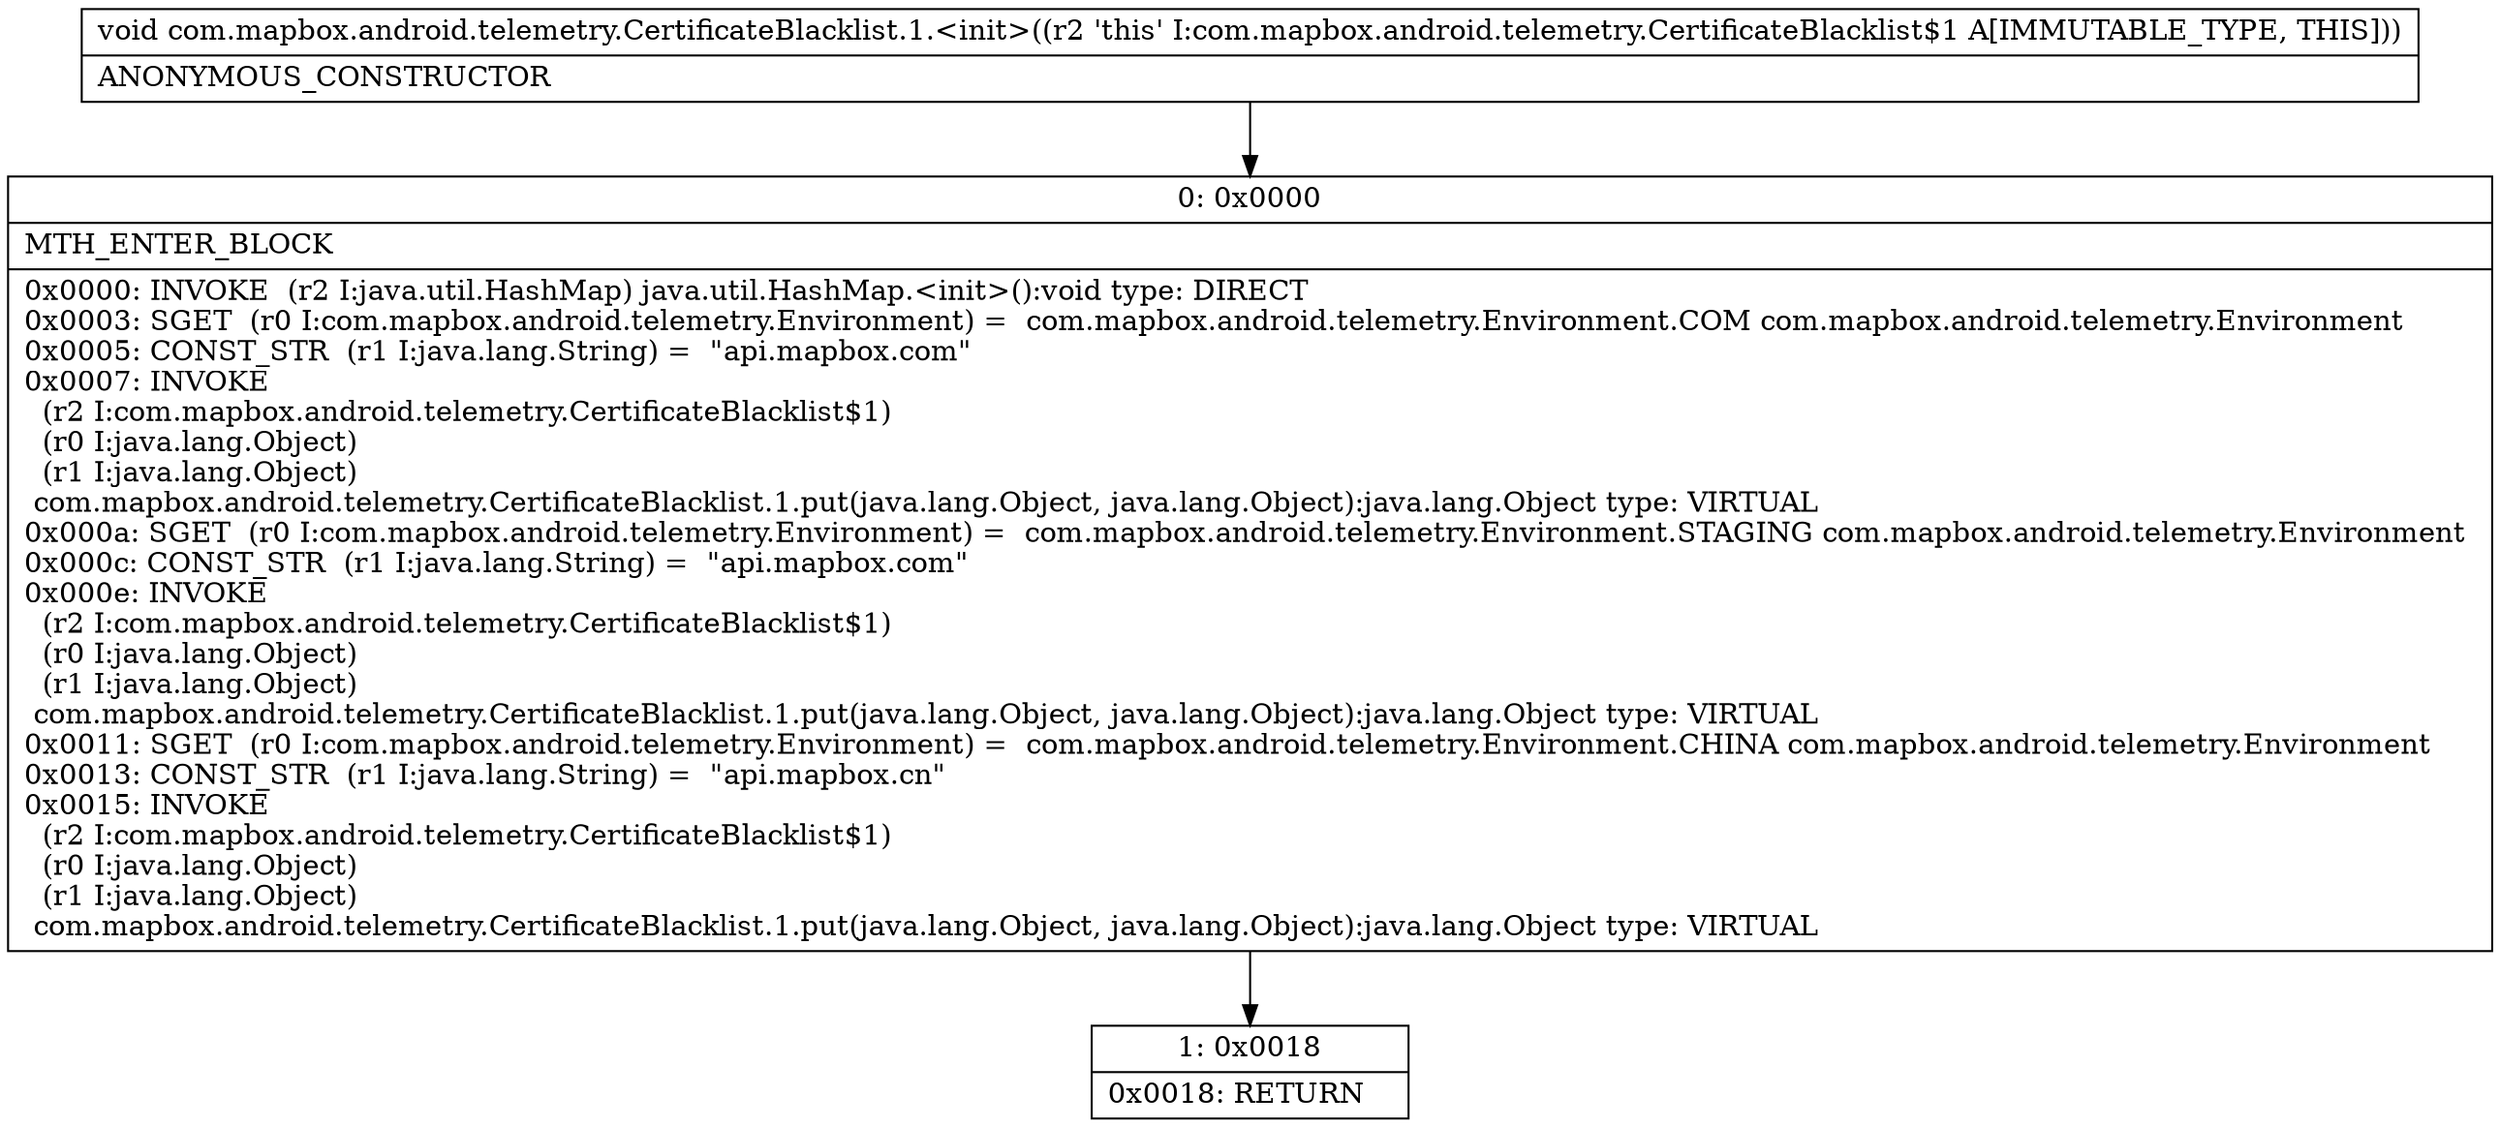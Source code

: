 digraph "CFG forcom.mapbox.android.telemetry.CertificateBlacklist.1.\<init\>()V" {
Node_0 [shape=record,label="{0\:\ 0x0000|MTH_ENTER_BLOCK\l|0x0000: INVOKE  (r2 I:java.util.HashMap) java.util.HashMap.\<init\>():void type: DIRECT \l0x0003: SGET  (r0 I:com.mapbox.android.telemetry.Environment) =  com.mapbox.android.telemetry.Environment.COM com.mapbox.android.telemetry.Environment \l0x0005: CONST_STR  (r1 I:java.lang.String) =  \"api.mapbox.com\" \l0x0007: INVOKE  \l  (r2 I:com.mapbox.android.telemetry.CertificateBlacklist$1)\l  (r0 I:java.lang.Object)\l  (r1 I:java.lang.Object)\l com.mapbox.android.telemetry.CertificateBlacklist.1.put(java.lang.Object, java.lang.Object):java.lang.Object type: VIRTUAL \l0x000a: SGET  (r0 I:com.mapbox.android.telemetry.Environment) =  com.mapbox.android.telemetry.Environment.STAGING com.mapbox.android.telemetry.Environment \l0x000c: CONST_STR  (r1 I:java.lang.String) =  \"api.mapbox.com\" \l0x000e: INVOKE  \l  (r2 I:com.mapbox.android.telemetry.CertificateBlacklist$1)\l  (r0 I:java.lang.Object)\l  (r1 I:java.lang.Object)\l com.mapbox.android.telemetry.CertificateBlacklist.1.put(java.lang.Object, java.lang.Object):java.lang.Object type: VIRTUAL \l0x0011: SGET  (r0 I:com.mapbox.android.telemetry.Environment) =  com.mapbox.android.telemetry.Environment.CHINA com.mapbox.android.telemetry.Environment \l0x0013: CONST_STR  (r1 I:java.lang.String) =  \"api.mapbox.cn\" \l0x0015: INVOKE  \l  (r2 I:com.mapbox.android.telemetry.CertificateBlacklist$1)\l  (r0 I:java.lang.Object)\l  (r1 I:java.lang.Object)\l com.mapbox.android.telemetry.CertificateBlacklist.1.put(java.lang.Object, java.lang.Object):java.lang.Object type: VIRTUAL \l}"];
Node_1 [shape=record,label="{1\:\ 0x0018|0x0018: RETURN   \l}"];
MethodNode[shape=record,label="{void com.mapbox.android.telemetry.CertificateBlacklist.1.\<init\>((r2 'this' I:com.mapbox.android.telemetry.CertificateBlacklist$1 A[IMMUTABLE_TYPE, THIS]))  | ANONYMOUS_CONSTRUCTOR\l}"];
MethodNode -> Node_0;
Node_0 -> Node_1;
}

